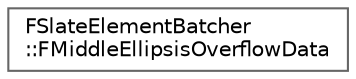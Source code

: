 digraph "Graphical Class Hierarchy"
{
 // INTERACTIVE_SVG=YES
 // LATEX_PDF_SIZE
  bgcolor="transparent";
  edge [fontname=Helvetica,fontsize=10,labelfontname=Helvetica,labelfontsize=10];
  node [fontname=Helvetica,fontsize=10,shape=box,height=0.2,width=0.4];
  rankdir="LR";
  Node0 [id="Node000000",label="FSlateElementBatcher\l::FMiddleEllipsisOverflowData",height=0.2,width=0.4,color="grey40", fillcolor="white", style="filled",URL="$d8/d80/structFSlateElementBatcher_1_1FMiddleEllipsisOverflowData.html",tooltip="struct containing info to use for the middle ellipsis policy"];
}
